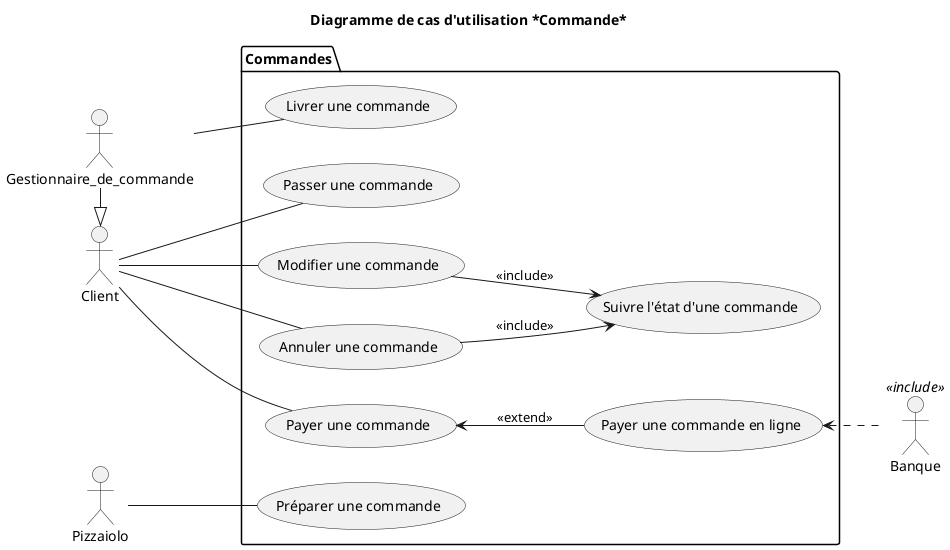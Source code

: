 @startuml 03_commande
title Diagramme de cas d'utilisation *Commande*

actor Gestionnaire_de_commande as GESTCMD
actor Client as CUSTOMER
actor Banque <<include>> as BANK
actor Pizzaiolo as PZLO

package Commandes{
    left to right direction
    (Passer une commande) as CREATE_CMD
    (Préparer une commande) as MAKE_CMD
    (Livrer une commande) as DELIVER_CMD
    (Modifier une commande) as MODIFY_CMD
    (Annuler une commande) as CANCEL_CMD
    (Suivre l'état d'une commande) as FOLLOW_CMD
    (Payer une commande) as PAY_CMD
    (Payer une commande en ligne) as PAY_ONLINE_CMD
}

MODIFY_CMD --> FOLLOW_CMD: <<include>>
CANCEL_CMD --> FOLLOW_CMD: <<include>>

CUSTOMER -- CREATE_CMD
CUSTOMER -- MODIFY_CMD
CUSTOMER -- CANCEL_CMD
CUSTOMER -- PAY_CMD
PAY_CMD <-- PAY_ONLINE_CMD: <<extend>>

GESTCMD -- DELIVER_CMD

PAY_ONLINE_CMD <.. BANK

PZLO -- MAKE_CMD

GESTCMD -|> CUSTOMER

@enduml